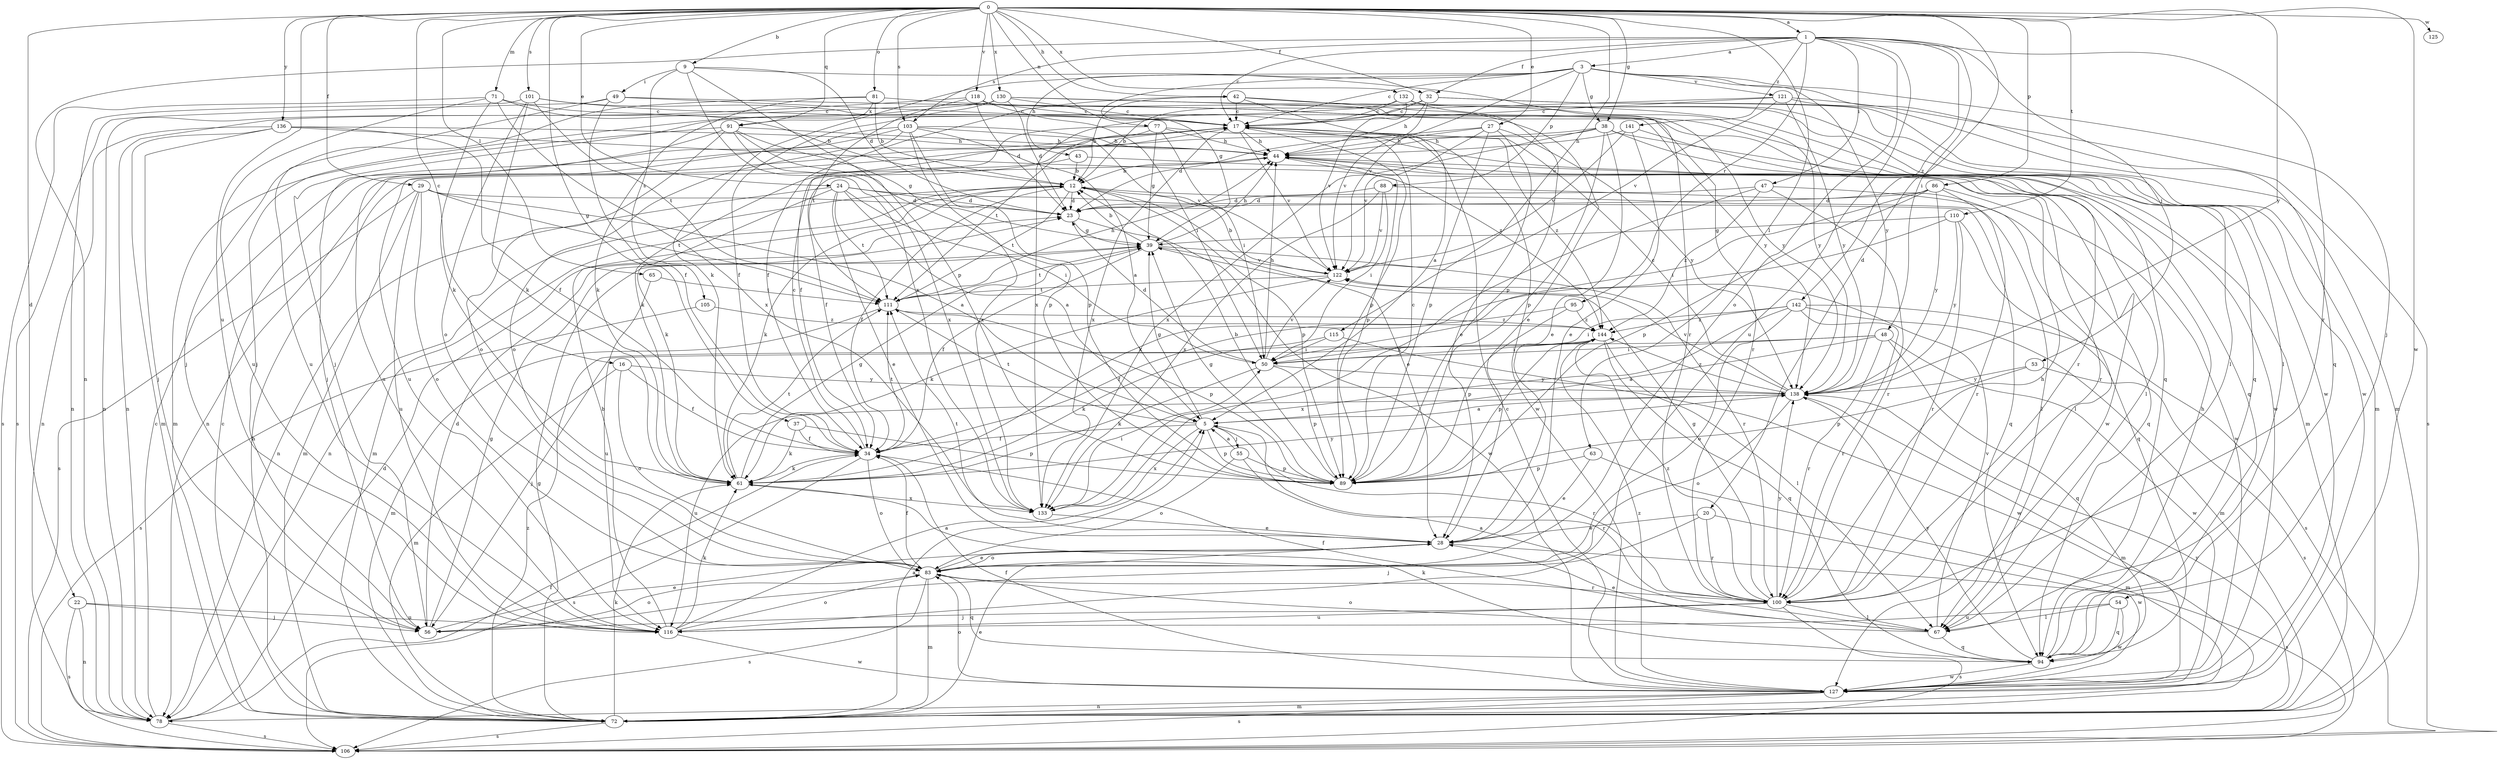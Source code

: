 strict digraph  {
0;
1;
3;
5;
9;
12;
16;
17;
20;
22;
23;
24;
27;
28;
29;
32;
34;
37;
38;
39;
42;
43;
44;
47;
48;
49;
50;
53;
54;
55;
56;
61;
63;
65;
67;
71;
72;
77;
78;
81;
83;
86;
88;
89;
91;
94;
95;
100;
101;
103;
105;
106;
110;
111;
115;
116;
118;
121;
122;
125;
127;
130;
132;
133;
136;
138;
141;
142;
144;
0 -> 1  [label=a];
0 -> 9  [label=b];
0 -> 16  [label=c];
0 -> 20  [label=d];
0 -> 22  [label=d];
0 -> 24  [label=e];
0 -> 27  [label=e];
0 -> 29  [label=f];
0 -> 32  [label=f];
0 -> 37  [label=g];
0 -> 38  [label=g];
0 -> 42  [label=h];
0 -> 63  [label=l];
0 -> 65  [label=l];
0 -> 71  [label=m];
0 -> 77  [label=n];
0 -> 81  [label=o];
0 -> 86  [label=p];
0 -> 91  [label=q];
0 -> 101  [label=s];
0 -> 103  [label=s];
0 -> 110  [label=t];
0 -> 115  [label=u];
0 -> 116  [label=u];
0 -> 118  [label=v];
0 -> 125  [label=w];
0 -> 127  [label=w];
0 -> 130  [label=x];
0 -> 132  [label=x];
0 -> 136  [label=y];
0 -> 138  [label=y];
1 -> 3  [label=a];
1 -> 17  [label=c];
1 -> 32  [label=f];
1 -> 47  [label=i];
1 -> 48  [label=i];
1 -> 53  [label=j];
1 -> 78  [label=n];
1 -> 83  [label=o];
1 -> 95  [label=r];
1 -> 100  [label=r];
1 -> 103  [label=s];
1 -> 116  [label=u];
1 -> 141  [label=z];
1 -> 142  [label=z];
3 -> 17  [label=c];
3 -> 38  [label=g];
3 -> 39  [label=g];
3 -> 43  [label=h];
3 -> 54  [label=j];
3 -> 61  [label=k];
3 -> 88  [label=p];
3 -> 94  [label=q];
3 -> 121  [label=v];
3 -> 122  [label=v];
3 -> 138  [label=y];
5 -> 34  [label=f];
5 -> 39  [label=g];
5 -> 55  [label=j];
5 -> 89  [label=p];
5 -> 100  [label=r];
5 -> 111  [label=t];
5 -> 133  [label=x];
9 -> 23  [label=d];
9 -> 49  [label=i];
9 -> 89  [label=p];
9 -> 100  [label=r];
9 -> 105  [label=s];
9 -> 133  [label=x];
12 -> 23  [label=d];
12 -> 28  [label=e];
12 -> 34  [label=f];
12 -> 61  [label=k];
12 -> 67  [label=l];
12 -> 72  [label=m];
12 -> 78  [label=n];
12 -> 89  [label=p];
12 -> 111  [label=t];
16 -> 34  [label=f];
16 -> 72  [label=m];
16 -> 83  [label=o];
16 -> 138  [label=y];
17 -> 44  [label=h];
17 -> 61  [label=k];
17 -> 89  [label=p];
17 -> 122  [label=v];
17 -> 127  [label=w];
17 -> 133  [label=x];
17 -> 144  [label=z];
20 -> 28  [label=e];
20 -> 56  [label=j];
20 -> 100  [label=r];
20 -> 127  [label=w];
22 -> 56  [label=j];
22 -> 78  [label=n];
22 -> 106  [label=s];
22 -> 116  [label=u];
23 -> 39  [label=g];
23 -> 127  [label=w];
24 -> 5  [label=a];
24 -> 23  [label=d];
24 -> 28  [label=e];
24 -> 50  [label=i];
24 -> 61  [label=k];
24 -> 78  [label=n];
24 -> 94  [label=q];
24 -> 111  [label=t];
27 -> 23  [label=d];
27 -> 28  [label=e];
27 -> 44  [label=h];
27 -> 89  [label=p];
27 -> 122  [label=v];
27 -> 138  [label=y];
28 -> 83  [label=o];
28 -> 106  [label=s];
28 -> 111  [label=t];
29 -> 5  [label=a];
29 -> 23  [label=d];
29 -> 72  [label=m];
29 -> 83  [label=o];
29 -> 106  [label=s];
29 -> 111  [label=t];
29 -> 116  [label=u];
32 -> 17  [label=c];
32 -> 44  [label=h];
32 -> 56  [label=j];
32 -> 72  [label=m];
32 -> 122  [label=v];
32 -> 127  [label=w];
34 -> 17  [label=c];
34 -> 61  [label=k];
34 -> 83  [label=o];
34 -> 106  [label=s];
34 -> 111  [label=t];
37 -> 34  [label=f];
37 -> 61  [label=k];
37 -> 89  [label=p];
38 -> 28  [label=e];
38 -> 44  [label=h];
38 -> 72  [label=m];
38 -> 78  [label=n];
38 -> 89  [label=p];
38 -> 94  [label=q];
38 -> 133  [label=x];
39 -> 12  [label=b];
39 -> 34  [label=f];
39 -> 44  [label=h];
39 -> 100  [label=r];
39 -> 111  [label=t];
39 -> 122  [label=v];
42 -> 5  [label=a];
42 -> 12  [label=b];
42 -> 17  [label=c];
42 -> 28  [label=e];
42 -> 34  [label=f];
42 -> 138  [label=y];
43 -> 12  [label=b];
43 -> 34  [label=f];
43 -> 100  [label=r];
44 -> 12  [label=b];
44 -> 67  [label=l];
44 -> 89  [label=p];
44 -> 127  [label=w];
47 -> 23  [label=d];
47 -> 67  [label=l];
47 -> 100  [label=r];
47 -> 133  [label=x];
47 -> 144  [label=z];
48 -> 5  [label=a];
48 -> 50  [label=i];
48 -> 56  [label=j];
48 -> 94  [label=q];
48 -> 100  [label=r];
48 -> 127  [label=w];
49 -> 17  [label=c];
49 -> 34  [label=f];
49 -> 94  [label=q];
49 -> 106  [label=s];
49 -> 116  [label=u];
50 -> 23  [label=d];
50 -> 44  [label=h];
50 -> 61  [label=k];
50 -> 89  [label=p];
50 -> 122  [label=v];
50 -> 138  [label=y];
53 -> 89  [label=p];
53 -> 106  [label=s];
53 -> 138  [label=y];
54 -> 67  [label=l];
54 -> 94  [label=q];
54 -> 116  [label=u];
54 -> 127  [label=w];
55 -> 5  [label=a];
55 -> 83  [label=o];
55 -> 89  [label=p];
55 -> 100  [label=r];
56 -> 23  [label=d];
56 -> 28  [label=e];
56 -> 39  [label=g];
56 -> 83  [label=o];
61 -> 39  [label=g];
61 -> 111  [label=t];
61 -> 133  [label=x];
61 -> 138  [label=y];
63 -> 28  [label=e];
63 -> 72  [label=m];
63 -> 89  [label=p];
65 -> 111  [label=t];
65 -> 116  [label=u];
67 -> 5  [label=a];
67 -> 28  [label=e];
67 -> 34  [label=f];
67 -> 83  [label=o];
67 -> 94  [label=q];
67 -> 122  [label=v];
71 -> 12  [label=b];
71 -> 17  [label=c];
71 -> 61  [label=k];
71 -> 106  [label=s];
71 -> 116  [label=u];
71 -> 133  [label=x];
72 -> 5  [label=a];
72 -> 17  [label=c];
72 -> 28  [label=e];
72 -> 39  [label=g];
72 -> 44  [label=h];
72 -> 61  [label=k];
72 -> 106  [label=s];
72 -> 138  [label=y];
72 -> 144  [label=z];
77 -> 34  [label=f];
77 -> 39  [label=g];
77 -> 44  [label=h];
77 -> 50  [label=i];
77 -> 100  [label=r];
77 -> 111  [label=t];
78 -> 17  [label=c];
78 -> 23  [label=d];
78 -> 34  [label=f];
78 -> 106  [label=s];
81 -> 12  [label=b];
81 -> 56  [label=j];
81 -> 61  [label=k];
81 -> 100  [label=r];
81 -> 91  [label=x];
83 -> 28  [label=e];
83 -> 34  [label=f];
83 -> 72  [label=m];
83 -> 94  [label=q];
83 -> 100  [label=r];
83 -> 106  [label=s];
86 -> 23  [label=d];
86 -> 50  [label=i];
86 -> 89  [label=p];
86 -> 100  [label=r];
86 -> 127  [label=w];
86 -> 138  [label=y];
88 -> 23  [label=d];
88 -> 50  [label=i];
88 -> 94  [label=q];
88 -> 122  [label=v];
88 -> 133  [label=x];
89 -> 12  [label=b];
89 -> 17  [label=c];
89 -> 39  [label=g];
91 -> 39  [label=g];
91 -> 44  [label=h];
91 -> 72  [label=m];
91 -> 83  [label=o];
91 -> 89  [label=p];
91 -> 116  [label=u];
91 -> 133  [label=x];
94 -> 44  [label=h];
94 -> 61  [label=k];
94 -> 127  [label=w];
94 -> 138  [label=y];
95 -> 34  [label=f];
95 -> 89  [label=p];
95 -> 144  [label=z];
100 -> 39  [label=g];
100 -> 44  [label=h];
100 -> 56  [label=j];
100 -> 67  [label=l];
100 -> 106  [label=s];
100 -> 116  [label=u];
100 -> 138  [label=y];
100 -> 144  [label=z];
101 -> 17  [label=c];
101 -> 61  [label=k];
101 -> 78  [label=n];
101 -> 83  [label=o];
101 -> 111  [label=t];
101 -> 138  [label=y];
103 -> 5  [label=a];
103 -> 44  [label=h];
103 -> 56  [label=j];
103 -> 83  [label=o];
103 -> 89  [label=p];
103 -> 116  [label=u];
103 -> 122  [label=v];
103 -> 133  [label=x];
105 -> 106  [label=s];
105 -> 144  [label=z];
110 -> 39  [label=g];
110 -> 61  [label=k];
110 -> 94  [label=q];
110 -> 100  [label=r];
110 -> 138  [label=y];
111 -> 44  [label=h];
111 -> 72  [label=m];
111 -> 89  [label=p];
111 -> 144  [label=z];
115 -> 50  [label=i];
115 -> 61  [label=k];
115 -> 127  [label=w];
116 -> 5  [label=a];
116 -> 12  [label=b];
116 -> 61  [label=k];
116 -> 83  [label=o];
116 -> 127  [label=w];
118 -> 17  [label=c];
118 -> 23  [label=d];
118 -> 50  [label=i];
118 -> 78  [label=n];
118 -> 111  [label=t];
118 -> 138  [label=y];
121 -> 17  [label=c];
121 -> 72  [label=m];
121 -> 106  [label=s];
121 -> 122  [label=v];
121 -> 133  [label=x];
121 -> 138  [label=y];
122 -> 12  [label=b];
122 -> 61  [label=k];
122 -> 111  [label=t];
127 -> 17  [label=c];
127 -> 34  [label=f];
127 -> 72  [label=m];
127 -> 78  [label=n];
127 -> 83  [label=o];
127 -> 106  [label=s];
127 -> 144  [label=z];
130 -> 17  [label=c];
130 -> 23  [label=d];
130 -> 34  [label=f];
130 -> 56  [label=j];
130 -> 67  [label=l];
130 -> 78  [label=n];
130 -> 94  [label=q];
132 -> 12  [label=b];
132 -> 17  [label=c];
132 -> 67  [label=l];
132 -> 89  [label=p];
132 -> 122  [label=v];
132 -> 127  [label=w];
133 -> 28  [label=e];
133 -> 50  [label=i];
136 -> 34  [label=f];
136 -> 44  [label=h];
136 -> 56  [label=j];
136 -> 72  [label=m];
136 -> 78  [label=n];
136 -> 144  [label=z];
138 -> 5  [label=a];
138 -> 17  [label=c];
138 -> 72  [label=m];
138 -> 83  [label=o];
138 -> 116  [label=u];
138 -> 122  [label=v];
138 -> 144  [label=z];
141 -> 28  [label=e];
141 -> 44  [label=h];
141 -> 122  [label=v];
141 -> 127  [label=w];
142 -> 50  [label=i];
142 -> 72  [label=m];
142 -> 83  [label=o];
142 -> 100  [label=r];
142 -> 106  [label=s];
142 -> 133  [label=x];
142 -> 144  [label=z];
144 -> 50  [label=i];
144 -> 67  [label=l];
144 -> 89  [label=p];
144 -> 94  [label=q];
}
